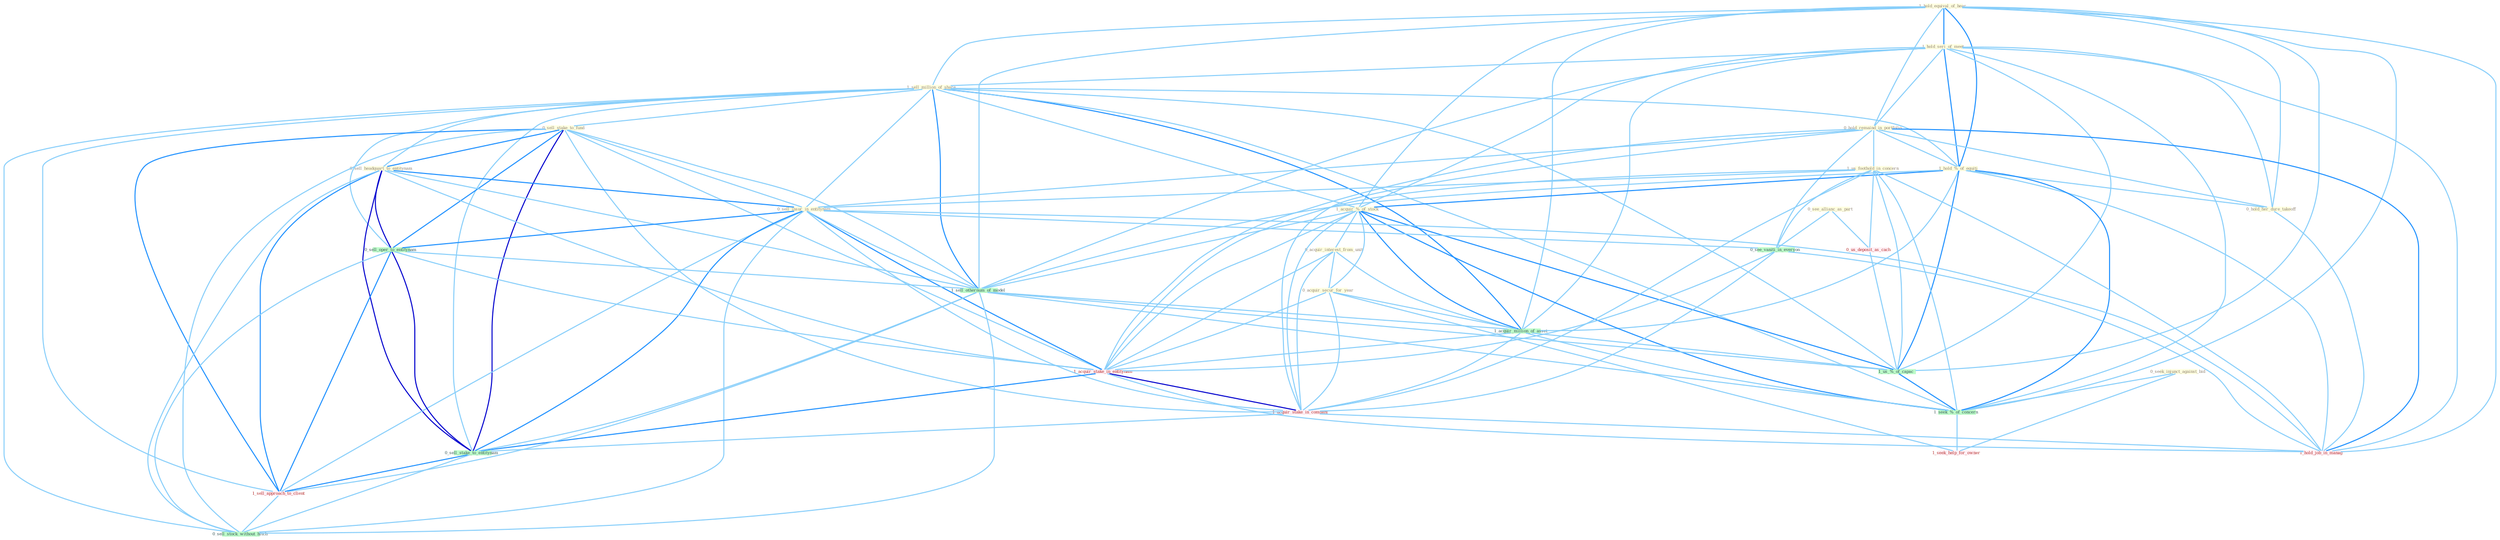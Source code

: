 Graph G{ 
    node
    [shape=polygon,style=filled,width=.5,height=.06,color="#BDFCC9",fixedsize=true,fontsize=4,
    fontcolor="#2f4f4f"];
    {node
    [color="#ffffe0", fontcolor="#8b7d6b"] "1_hold_equival_of_hear " "1_hold_seri_of_meet " "1_sell_million_of_share " "0_seek_injunct_against_bid " "0_see_allianc_as_part " "0_hold_remaind_in_portfolio " "1_hold_%_of_equiti " "1_acquir_%_of_stock " "1_us_foothold_in_concern " "0_sell_stake_to_fund " "0_hold_her_dure_takeoff " "0_sell_headquart_to_entitynam " "0_sell_insur_in_entitynam " "0_acquir_interest_from_unit " "0_acquir_secur_for_year "}
{node [color="#fff0f5", fontcolor="#b22222"] "0_us_deposit_as_cach " "1_acquir_stake_in_entitynam " "1_acquir_stake_in_compani " "1_sell_approach_to_client " "1_hold_job_in_manag " "1_seek_help_for_owner "}
edge [color="#B0E2FF"];

	"1_hold_equival_of_hear " -- "1_hold_seri_of_meet " [w="2", color="#1e90ff" , len=0.8];
	"1_hold_equival_of_hear " -- "1_sell_million_of_share " [w="1", color="#87cefa" ];
	"1_hold_equival_of_hear " -- "0_hold_remaind_in_portfolio " [w="1", color="#87cefa" ];
	"1_hold_equival_of_hear " -- "1_hold_%_of_equiti " [w="2", color="#1e90ff" , len=0.8];
	"1_hold_equival_of_hear " -- "1_acquir_%_of_stock " [w="1", color="#87cefa" ];
	"1_hold_equival_of_hear " -- "0_hold_her_dure_takeoff " [w="1", color="#87cefa" ];
	"1_hold_equival_of_hear " -- "1_sell_othernum_of_model " [w="1", color="#87cefa" ];
	"1_hold_equival_of_hear " -- "1_acquir_million_of_asset " [w="1", color="#87cefa" ];
	"1_hold_equival_of_hear " -- "1_us_%_of_capac " [w="1", color="#87cefa" ];
	"1_hold_equival_of_hear " -- "1_hold_job_in_manag " [w="1", color="#87cefa" ];
	"1_hold_equival_of_hear " -- "1_seek_%_of_concern " [w="1", color="#87cefa" ];
	"1_hold_seri_of_meet " -- "1_sell_million_of_share " [w="1", color="#87cefa" ];
	"1_hold_seri_of_meet " -- "0_hold_remaind_in_portfolio " [w="1", color="#87cefa" ];
	"1_hold_seri_of_meet " -- "1_hold_%_of_equiti " [w="2", color="#1e90ff" , len=0.8];
	"1_hold_seri_of_meet " -- "1_acquir_%_of_stock " [w="1", color="#87cefa" ];
	"1_hold_seri_of_meet " -- "0_hold_her_dure_takeoff " [w="1", color="#87cefa" ];
	"1_hold_seri_of_meet " -- "1_sell_othernum_of_model " [w="1", color="#87cefa" ];
	"1_hold_seri_of_meet " -- "1_acquir_million_of_asset " [w="1", color="#87cefa" ];
	"1_hold_seri_of_meet " -- "1_us_%_of_capac " [w="1", color="#87cefa" ];
	"1_hold_seri_of_meet " -- "1_hold_job_in_manag " [w="1", color="#87cefa" ];
	"1_hold_seri_of_meet " -- "1_seek_%_of_concern " [w="1", color="#87cefa" ];
	"1_sell_million_of_share " -- "1_hold_%_of_equiti " [w="1", color="#87cefa" ];
	"1_sell_million_of_share " -- "1_acquir_%_of_stock " [w="1", color="#87cefa" ];
	"1_sell_million_of_share " -- "0_sell_stake_to_fund " [w="1", color="#87cefa" ];
	"1_sell_million_of_share " -- "0_sell_headquart_to_entitynam " [w="1", color="#87cefa" ];
	"1_sell_million_of_share " -- "0_sell_insur_in_entitynam " [w="1", color="#87cefa" ];
	"1_sell_million_of_share " -- "0_sell_oper_to_entitynam " [w="1", color="#87cefa" ];
	"1_sell_million_of_share " -- "1_sell_othernum_of_model " [w="2", color="#1e90ff" , len=0.8];
	"1_sell_million_of_share " -- "1_acquir_million_of_asset " [w="2", color="#1e90ff" , len=0.8];
	"1_sell_million_of_share " -- "0_sell_stake_to_entitynam " [w="1", color="#87cefa" ];
	"1_sell_million_of_share " -- "1_us_%_of_capac " [w="1", color="#87cefa" ];
	"1_sell_million_of_share " -- "1_sell_approach_to_client " [w="1", color="#87cefa" ];
	"1_sell_million_of_share " -- "0_sell_stock_without_hitch " [w="1", color="#87cefa" ];
	"1_sell_million_of_share " -- "1_seek_%_of_concern " [w="1", color="#87cefa" ];
	"0_seek_injunct_against_bid " -- "1_seek_%_of_concern " [w="1", color="#87cefa" ];
	"0_seek_injunct_against_bid " -- "1_seek_help_for_owner " [w="1", color="#87cefa" ];
	"0_see_allianc_as_part " -- "0_see_vaniti_in_everyon " [w="1", color="#87cefa" ];
	"0_see_allianc_as_part " -- "0_us_deposit_as_cach " [w="1", color="#87cefa" ];
	"0_hold_remaind_in_portfolio " -- "1_hold_%_of_equiti " [w="1", color="#87cefa" ];
	"0_hold_remaind_in_portfolio " -- "1_us_foothold_in_concern " [w="1", color="#87cefa" ];
	"0_hold_remaind_in_portfolio " -- "0_hold_her_dure_takeoff " [w="1", color="#87cefa" ];
	"0_hold_remaind_in_portfolio " -- "0_sell_insur_in_entitynam " [w="1", color="#87cefa" ];
	"0_hold_remaind_in_portfolio " -- "0_see_vaniti_in_everyon " [w="1", color="#87cefa" ];
	"0_hold_remaind_in_portfolio " -- "1_acquir_stake_in_entitynam " [w="1", color="#87cefa" ];
	"0_hold_remaind_in_portfolio " -- "1_acquir_stake_in_compani " [w="1", color="#87cefa" ];
	"0_hold_remaind_in_portfolio " -- "1_hold_job_in_manag " [w="2", color="#1e90ff" , len=0.8];
	"1_hold_%_of_equiti " -- "1_acquir_%_of_stock " [w="2", color="#1e90ff" , len=0.8];
	"1_hold_%_of_equiti " -- "0_hold_her_dure_takeoff " [w="1", color="#87cefa" ];
	"1_hold_%_of_equiti " -- "1_sell_othernum_of_model " [w="1", color="#87cefa" ];
	"1_hold_%_of_equiti " -- "1_acquir_million_of_asset " [w="1", color="#87cefa" ];
	"1_hold_%_of_equiti " -- "1_us_%_of_capac " [w="2", color="#1e90ff" , len=0.8];
	"1_hold_%_of_equiti " -- "1_hold_job_in_manag " [w="1", color="#87cefa" ];
	"1_hold_%_of_equiti " -- "1_seek_%_of_concern " [w="2", color="#1e90ff" , len=0.8];
	"1_acquir_%_of_stock " -- "0_acquir_interest_from_unit " [w="1", color="#87cefa" ];
	"1_acquir_%_of_stock " -- "0_acquir_secur_for_year " [w="1", color="#87cefa" ];
	"1_acquir_%_of_stock " -- "1_sell_othernum_of_model " [w="1", color="#87cefa" ];
	"1_acquir_%_of_stock " -- "1_acquir_million_of_asset " [w="2", color="#1e90ff" , len=0.8];
	"1_acquir_%_of_stock " -- "1_acquir_stake_in_entitynam " [w="1", color="#87cefa" ];
	"1_acquir_%_of_stock " -- "1_acquir_stake_in_compani " [w="1", color="#87cefa" ];
	"1_acquir_%_of_stock " -- "1_us_%_of_capac " [w="2", color="#1e90ff" , len=0.8];
	"1_acquir_%_of_stock " -- "1_seek_%_of_concern " [w="2", color="#1e90ff" , len=0.8];
	"1_us_foothold_in_concern " -- "0_sell_insur_in_entitynam " [w="1", color="#87cefa" ];
	"1_us_foothold_in_concern " -- "0_see_vaniti_in_everyon " [w="1", color="#87cefa" ];
	"1_us_foothold_in_concern " -- "0_us_deposit_as_cach " [w="1", color="#87cefa" ];
	"1_us_foothold_in_concern " -- "1_acquir_stake_in_entitynam " [w="1", color="#87cefa" ];
	"1_us_foothold_in_concern " -- "1_acquir_stake_in_compani " [w="1", color="#87cefa" ];
	"1_us_foothold_in_concern " -- "1_us_%_of_capac " [w="1", color="#87cefa" ];
	"1_us_foothold_in_concern " -- "1_hold_job_in_manag " [w="1", color="#87cefa" ];
	"1_us_foothold_in_concern " -- "1_seek_%_of_concern " [w="1", color="#87cefa" ];
	"0_sell_stake_to_fund " -- "0_sell_headquart_to_entitynam " [w="2", color="#1e90ff" , len=0.8];
	"0_sell_stake_to_fund " -- "0_sell_insur_in_entitynam " [w="1", color="#87cefa" ];
	"0_sell_stake_to_fund " -- "0_sell_oper_to_entitynam " [w="2", color="#1e90ff" , len=0.8];
	"0_sell_stake_to_fund " -- "1_sell_othernum_of_model " [w="1", color="#87cefa" ];
	"0_sell_stake_to_fund " -- "1_acquir_stake_in_entitynam " [w="1", color="#87cefa" ];
	"0_sell_stake_to_fund " -- "1_acquir_stake_in_compani " [w="1", color="#87cefa" ];
	"0_sell_stake_to_fund " -- "0_sell_stake_to_entitynam " [w="3", color="#0000cd" , len=0.6];
	"0_sell_stake_to_fund " -- "1_sell_approach_to_client " [w="2", color="#1e90ff" , len=0.8];
	"0_sell_stake_to_fund " -- "0_sell_stock_without_hitch " [w="1", color="#87cefa" ];
	"0_hold_her_dure_takeoff " -- "1_hold_job_in_manag " [w="1", color="#87cefa" ];
	"0_sell_headquart_to_entitynam " -- "0_sell_insur_in_entitynam " [w="2", color="#1e90ff" , len=0.8];
	"0_sell_headquart_to_entitynam " -- "0_sell_oper_to_entitynam " [w="3", color="#0000cd" , len=0.6];
	"0_sell_headquart_to_entitynam " -- "1_sell_othernum_of_model " [w="1", color="#87cefa" ];
	"0_sell_headquart_to_entitynam " -- "1_acquir_stake_in_entitynam " [w="1", color="#87cefa" ];
	"0_sell_headquart_to_entitynam " -- "0_sell_stake_to_entitynam " [w="3", color="#0000cd" , len=0.6];
	"0_sell_headquart_to_entitynam " -- "1_sell_approach_to_client " [w="2", color="#1e90ff" , len=0.8];
	"0_sell_headquart_to_entitynam " -- "0_sell_stock_without_hitch " [w="1", color="#87cefa" ];
	"0_sell_insur_in_entitynam " -- "0_sell_oper_to_entitynam " [w="2", color="#1e90ff" , len=0.8];
	"0_sell_insur_in_entitynam " -- "1_sell_othernum_of_model " [w="1", color="#87cefa" ];
	"0_sell_insur_in_entitynam " -- "0_see_vaniti_in_everyon " [w="1", color="#87cefa" ];
	"0_sell_insur_in_entitynam " -- "1_acquir_stake_in_entitynam " [w="2", color="#1e90ff" , len=0.8];
	"0_sell_insur_in_entitynam " -- "1_acquir_stake_in_compani " [w="1", color="#87cefa" ];
	"0_sell_insur_in_entitynam " -- "0_sell_stake_to_entitynam " [w="2", color="#1e90ff" , len=0.8];
	"0_sell_insur_in_entitynam " -- "1_sell_approach_to_client " [w="1", color="#87cefa" ];
	"0_sell_insur_in_entitynam " -- "1_hold_job_in_manag " [w="1", color="#87cefa" ];
	"0_sell_insur_in_entitynam " -- "0_sell_stock_without_hitch " [w="1", color="#87cefa" ];
	"0_acquir_interest_from_unit " -- "0_acquir_secur_for_year " [w="1", color="#87cefa" ];
	"0_acquir_interest_from_unit " -- "1_acquir_million_of_asset " [w="1", color="#87cefa" ];
	"0_acquir_interest_from_unit " -- "1_acquir_stake_in_entitynam " [w="1", color="#87cefa" ];
	"0_acquir_interest_from_unit " -- "1_acquir_stake_in_compani " [w="1", color="#87cefa" ];
	"0_acquir_secur_for_year " -- "1_acquir_million_of_asset " [w="1", color="#87cefa" ];
	"0_acquir_secur_for_year " -- "1_acquir_stake_in_entitynam " [w="1", color="#87cefa" ];
	"0_acquir_secur_for_year " -- "1_acquir_stake_in_compani " [w="1", color="#87cefa" ];
	"0_acquir_secur_for_year " -- "1_seek_help_for_owner " [w="1", color="#87cefa" ];
	"0_sell_oper_to_entitynam " -- "1_sell_othernum_of_model " [w="1", color="#87cefa" ];
	"0_sell_oper_to_entitynam " -- "1_acquir_stake_in_entitynam " [w="1", color="#87cefa" ];
	"0_sell_oper_to_entitynam " -- "0_sell_stake_to_entitynam " [w="3", color="#0000cd" , len=0.6];
	"0_sell_oper_to_entitynam " -- "1_sell_approach_to_client " [w="2", color="#1e90ff" , len=0.8];
	"0_sell_oper_to_entitynam " -- "0_sell_stock_without_hitch " [w="1", color="#87cefa" ];
	"1_sell_othernum_of_model " -- "1_acquir_million_of_asset " [w="1", color="#87cefa" ];
	"1_sell_othernum_of_model " -- "0_sell_stake_to_entitynam " [w="1", color="#87cefa" ];
	"1_sell_othernum_of_model " -- "1_us_%_of_capac " [w="1", color="#87cefa" ];
	"1_sell_othernum_of_model " -- "1_sell_approach_to_client " [w="1", color="#87cefa" ];
	"1_sell_othernum_of_model " -- "0_sell_stock_without_hitch " [w="1", color="#87cefa" ];
	"1_sell_othernum_of_model " -- "1_seek_%_of_concern " [w="1", color="#87cefa" ];
	"0_see_vaniti_in_everyon " -- "1_acquir_stake_in_entitynam " [w="1", color="#87cefa" ];
	"0_see_vaniti_in_everyon " -- "1_acquir_stake_in_compani " [w="1", color="#87cefa" ];
	"0_see_vaniti_in_everyon " -- "1_hold_job_in_manag " [w="1", color="#87cefa" ];
	"1_acquir_million_of_asset " -- "1_acquir_stake_in_entitynam " [w="1", color="#87cefa" ];
	"1_acquir_million_of_asset " -- "1_acquir_stake_in_compani " [w="1", color="#87cefa" ];
	"1_acquir_million_of_asset " -- "1_us_%_of_capac " [w="1", color="#87cefa" ];
	"1_acquir_million_of_asset " -- "1_seek_%_of_concern " [w="1", color="#87cefa" ];
	"0_us_deposit_as_cach " -- "1_us_%_of_capac " [w="1", color="#87cefa" ];
	"1_acquir_stake_in_entitynam " -- "1_acquir_stake_in_compani " [w="3", color="#0000cd" , len=0.6];
	"1_acquir_stake_in_entitynam " -- "0_sell_stake_to_entitynam " [w="2", color="#1e90ff" , len=0.8];
	"1_acquir_stake_in_entitynam " -- "1_hold_job_in_manag " [w="1", color="#87cefa" ];
	"1_acquir_stake_in_compani " -- "0_sell_stake_to_entitynam " [w="1", color="#87cefa" ];
	"1_acquir_stake_in_compani " -- "1_hold_job_in_manag " [w="1", color="#87cefa" ];
	"0_sell_stake_to_entitynam " -- "1_sell_approach_to_client " [w="2", color="#1e90ff" , len=0.8];
	"0_sell_stake_to_entitynam " -- "0_sell_stock_without_hitch " [w="1", color="#87cefa" ];
	"1_us_%_of_capac " -- "1_seek_%_of_concern " [w="2", color="#1e90ff" , len=0.8];
	"1_sell_approach_to_client " -- "0_sell_stock_without_hitch " [w="1", color="#87cefa" ];
	"1_seek_%_of_concern " -- "1_seek_help_for_owner " [w="1", color="#87cefa" ];
}